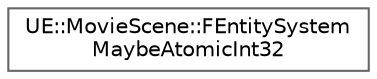 digraph "Graphical Class Hierarchy"
{
 // INTERACTIVE_SVG=YES
 // LATEX_PDF_SIZE
  bgcolor="transparent";
  edge [fontname=Helvetica,fontsize=10,labelfontname=Helvetica,labelfontsize=10];
  node [fontname=Helvetica,fontsize=10,shape=box,height=0.2,width=0.4];
  rankdir="LR";
  Node0 [id="Node000000",label="UE::MovieScene::FEntitySystem\lMaybeAtomicInt32",height=0.2,width=0.4,color="grey40", fillcolor="white", style="filled",URL="$d3/d50/structUE_1_1MovieScene_1_1FEntitySystemMaybeAtomicInt32.html",tooltip="A potentially atomic struct that will perform atomic operations if required on an underlying integer,..."];
}
